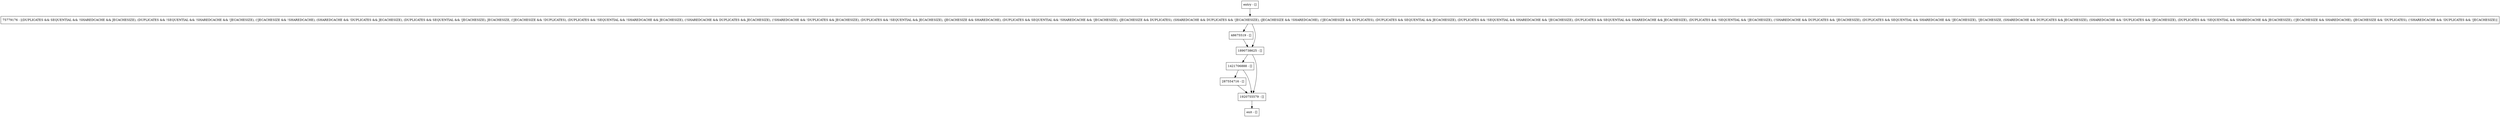 digraph prepareForSlotReuse {
node [shape=record];
entry [label="entry - []"];
exit [label="exit - []"];
75779176 [label="75779176 - [(DUPLICATES && SEQUENTIAL && !SHAREDCACHE && JECACHESIZE), (DUPLICATES && !SEQUENTIAL && !SHAREDCACHE && !JECACHESIZE), (!JECACHESIZE && !SHAREDCACHE), (SHAREDCACHE && !DUPLICATES && JECACHESIZE), (DUPLICATES && SEQUENTIAL && !JECACHESIZE), JECACHESIZE, (!JECACHESIZE && !DUPLICATES), (DUPLICATES && !SEQUENTIAL && !SHAREDCACHE && JECACHESIZE), (!SHAREDCACHE && DUPLICATES && JECACHESIZE), (!SHAREDCACHE && !DUPLICATES && JECACHESIZE), (DUPLICATES && !SEQUENTIAL && JECACHESIZE), (JECACHESIZE && SHAREDCACHE), (DUPLICATES && SEQUENTIAL && !SHAREDCACHE && !JECACHESIZE), (JECACHESIZE && DUPLICATES), (SHAREDCACHE && DUPLICATES && !JECACHESIZE), (JECACHESIZE && !SHAREDCACHE), (!JECACHESIZE && DUPLICATES), (DUPLICATES && SEQUENTIAL && JECACHESIZE), (DUPLICATES && !SEQUENTIAL && SHAREDCACHE && !JECACHESIZE), (DUPLICATES && SEQUENTIAL && SHAREDCACHE && JECACHESIZE), (DUPLICATES && !SEQUENTIAL && !JECACHESIZE), (!SHAREDCACHE && DUPLICATES && !JECACHESIZE), (DUPLICATES && SEQUENTIAL && SHAREDCACHE && !JECACHESIZE), !JECACHESIZE, (SHAREDCACHE && DUPLICATES && JECACHESIZE), (SHAREDCACHE && !DUPLICATES && !JECACHESIZE), (DUPLICATES && !SEQUENTIAL && SHAREDCACHE && JECACHESIZE), (!JECACHESIZE && SHAREDCACHE), (JECACHESIZE && !DUPLICATES), (!SHAREDCACHE && !DUPLICATES && !JECACHESIZE)]"];
48675519 [label="48675519 - []"];
1890738625 [label="1890738625 - []"];
287554716 [label="287554716 - []"];
1421706888 [label="1421706888 - []"];
1920755579 [label="1920755579 - []"];
entry;
exit;
entry -> 75779176;
75779176 -> 48675519;
75779176 -> 1890738625;
48675519 -> 1890738625;
1890738625 -> 1421706888;
1890738625 -> 1920755579;
287554716 -> 1920755579;
1421706888 -> 287554716;
1421706888 -> 1920755579;
1920755579 -> exit;
}
